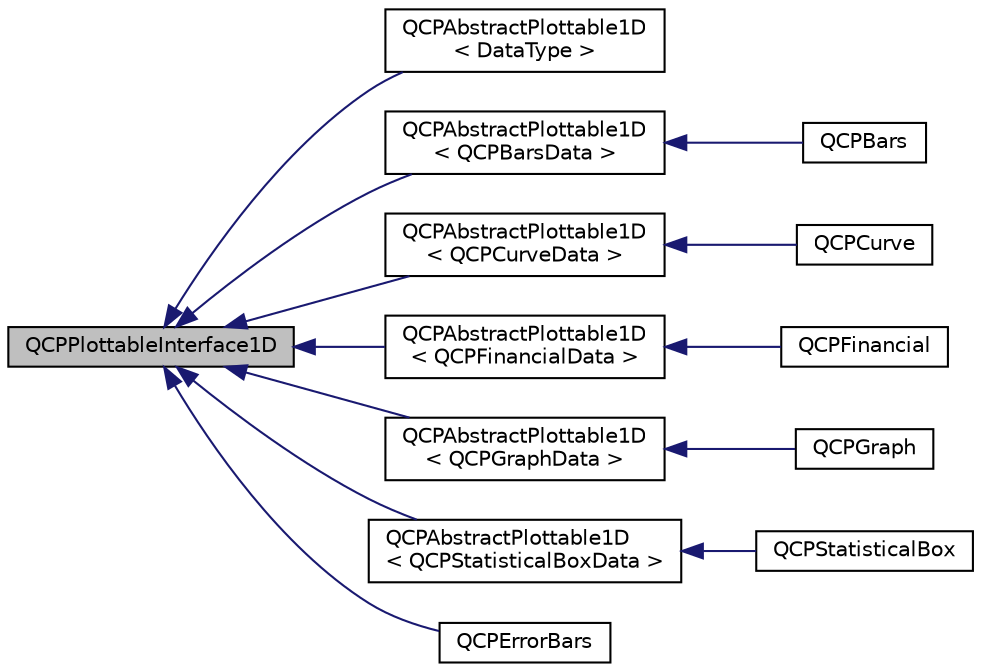 digraph "QCPPlottableInterface1D"
{
  edge [fontname="Helvetica",fontsize="10",labelfontname="Helvetica",labelfontsize="10"];
  node [fontname="Helvetica",fontsize="10",shape=record];
  rankdir="LR";
  Node0 [label="QCPPlottableInterface1D",height=0.2,width=0.4,color="black", fillcolor="grey75", style="filled", fontcolor="black"];
  Node0 -> Node1 [dir="back",color="midnightblue",fontsize="10",style="solid"];
  Node1 [label="QCPAbstractPlottable1D\l\< DataType \>",height=0.2,width=0.4,color="black", fillcolor="white", style="filled",URL="$classQCPAbstractPlottable1D.html",tooltip="A template base class for plottables with one-dimensional data. "];
  Node0 -> Node2 [dir="back",color="midnightblue",fontsize="10",style="solid"];
  Node2 [label="QCPAbstractPlottable1D\l\< QCPBarsData \>",height=0.2,width=0.4,color="black", fillcolor="white", style="filled",URL="$classQCPAbstractPlottable1D.html"];
  Node2 -> Node3 [dir="back",color="midnightblue",fontsize="10",style="solid"];
  Node3 [label="QCPBars",height=0.2,width=0.4,color="black", fillcolor="white", style="filled",URL="$classQCPBars.html",tooltip="A plottable representing a bar chart in a plot. "];
  Node0 -> Node4 [dir="back",color="midnightblue",fontsize="10",style="solid"];
  Node4 [label="QCPAbstractPlottable1D\l\< QCPCurveData \>",height=0.2,width=0.4,color="black", fillcolor="white", style="filled",URL="$classQCPAbstractPlottable1D.html"];
  Node4 -> Node5 [dir="back",color="midnightblue",fontsize="10",style="solid"];
  Node5 [label="QCPCurve",height=0.2,width=0.4,color="black", fillcolor="white", style="filled",URL="$classQCPCurve.html",tooltip="A plottable representing a parametric curve in a plot. "];
  Node0 -> Node6 [dir="back",color="midnightblue",fontsize="10",style="solid"];
  Node6 [label="QCPAbstractPlottable1D\l\< QCPFinancialData \>",height=0.2,width=0.4,color="black", fillcolor="white", style="filled",URL="$classQCPAbstractPlottable1D.html"];
  Node6 -> Node7 [dir="back",color="midnightblue",fontsize="10",style="solid"];
  Node7 [label="QCPFinancial",height=0.2,width=0.4,color="black", fillcolor="white", style="filled",URL="$classQCPFinancial.html",tooltip="A plottable representing a financial stock chart. "];
  Node0 -> Node8 [dir="back",color="midnightblue",fontsize="10",style="solid"];
  Node8 [label="QCPAbstractPlottable1D\l\< QCPGraphData \>",height=0.2,width=0.4,color="black", fillcolor="white", style="filled",URL="$classQCPAbstractPlottable1D.html"];
  Node8 -> Node9 [dir="back",color="midnightblue",fontsize="10",style="solid"];
  Node9 [label="QCPGraph",height=0.2,width=0.4,color="black", fillcolor="white", style="filled",URL="$classQCPGraph.html",tooltip="A plottable representing a graph in a plot. "];
  Node0 -> Node10 [dir="back",color="midnightblue",fontsize="10",style="solid"];
  Node10 [label="QCPAbstractPlottable1D\l\< QCPStatisticalBoxData \>",height=0.2,width=0.4,color="black", fillcolor="white", style="filled",URL="$classQCPAbstractPlottable1D.html"];
  Node10 -> Node11 [dir="back",color="midnightblue",fontsize="10",style="solid"];
  Node11 [label="QCPStatisticalBox",height=0.2,width=0.4,color="black", fillcolor="white", style="filled",URL="$classQCPStatisticalBox.html",tooltip="A plottable representing a single statistical box in a plot. "];
  Node0 -> Node12 [dir="back",color="midnightblue",fontsize="10",style="solid"];
  Node12 [label="QCPErrorBars",height=0.2,width=0.4,color="black", fillcolor="white", style="filled",URL="$classQCPErrorBars.html",tooltip="A plottable that adds a set of error bars to other plottables. "];
}
